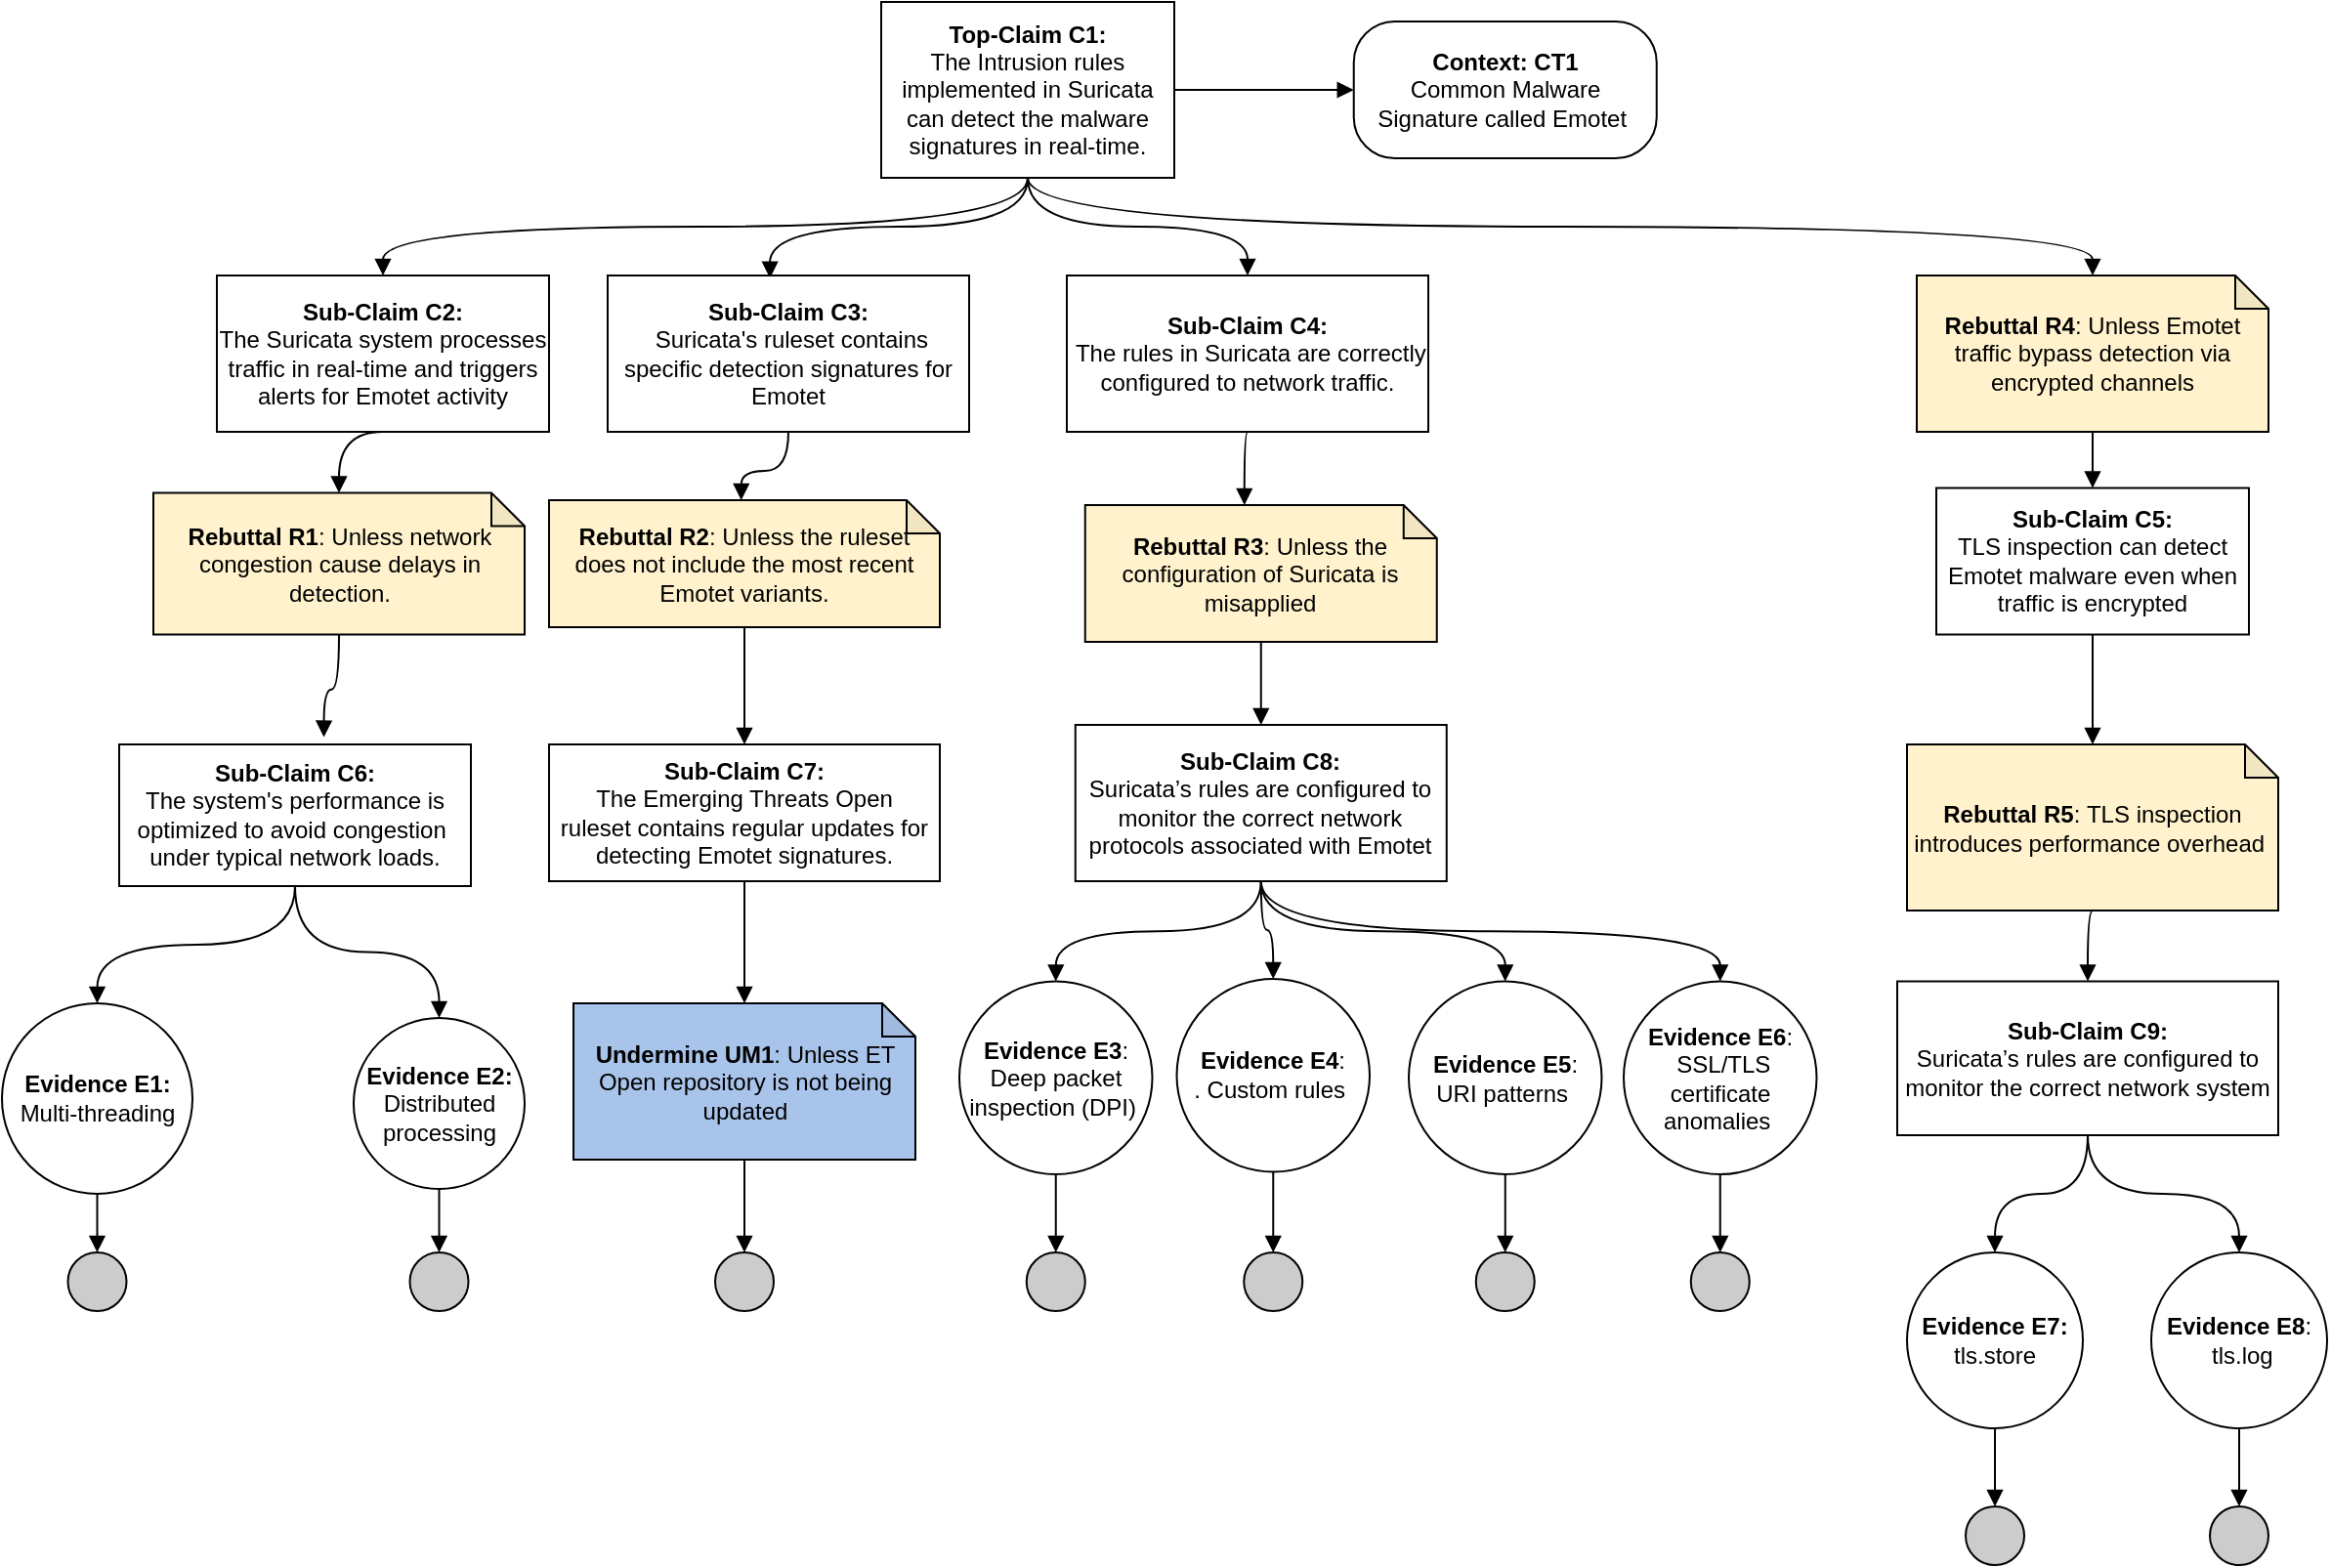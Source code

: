 <mxfile version="24.7.17">
  <diagram id="2RAkf9iS2bYrb-5zrusB" name="Page-1">
    <mxGraphModel dx="3099" dy="1811" grid="1" gridSize="10" guides="1" tooltips="1" connect="1" arrows="1" fold="1" page="1" pageScale="1" pageWidth="850" pageHeight="1100" math="0" shadow="0">
      <root>
        <mxCell id="0" />
        <mxCell id="1" parent="0" />
        <mxCell id="EpLoNu7SxfJ4iQwhgqlz-4" style="edgeStyle=orthogonalEdgeStyle;rounded=0;orthogonalLoop=1;jettySize=auto;html=1;exitX=1;exitY=0.5;exitDx=0;exitDy=0;entryX=0;entryY=0.5;entryDx=0;entryDy=0;endArrow=block;endFill=1;" parent="1" source="EpLoNu7SxfJ4iQwhgqlz-2" target="EpLoNu7SxfJ4iQwhgqlz-3" edge="1">
          <mxGeometry relative="1" as="geometry" />
        </mxCell>
        <mxCell id="EpLoNu7SxfJ4iQwhgqlz-6" value="" style="edgeStyle=orthogonalEdgeStyle;rounded=0;orthogonalLoop=1;jettySize=auto;html=1;endArrow=block;endFill=1;curved=1;entryX=0.449;entryY=0.017;entryDx=0;entryDy=0;entryPerimeter=0;" parent="1" source="EpLoNu7SxfJ4iQwhgqlz-2" target="zcjgjJbBtfx0ok88irLS-6" edge="1">
          <mxGeometry relative="1" as="geometry">
            <mxPoint x="-388.111" y="-700" as="targetPoint" />
          </mxGeometry>
        </mxCell>
        <mxCell id="EpLoNu7SxfJ4iQwhgqlz-37" style="edgeStyle=orthogonalEdgeStyle;curved=1;rounded=0;orthogonalLoop=1;jettySize=auto;html=1;exitX=0.5;exitY=1;exitDx=0;exitDy=0;endArrow=block;endFill=1;entryX=0.5;entryY=0;entryDx=0;entryDy=0;" parent="1" source="EpLoNu7SxfJ4iQwhgqlz-2" target="zcjgjJbBtfx0ok88irLS-8" edge="1">
          <mxGeometry relative="1" as="geometry">
            <mxPoint x="-160" y="-720" as="targetPoint" />
          </mxGeometry>
        </mxCell>
        <mxCell id="EpLoNu7SxfJ4iQwhgqlz-2" value="&lt;b&gt;Top-Claim C1:&lt;br&gt;&lt;/b&gt;The Intrusion rules implemented in Suricata can detect the malware signatures in real-time." style="rounded=0;whiteSpace=wrap;html=1;" parent="1" vertex="1">
          <mxGeometry x="-410" y="-830" width="150" height="90" as="geometry" />
        </mxCell>
        <mxCell id="EpLoNu7SxfJ4iQwhgqlz-3" value="&lt;b&gt;Context: CT1&lt;/b&gt;&lt;br&gt;Common Malware Signature&amp;nbsp;called Emotet&amp;nbsp;" style="rounded=1;whiteSpace=wrap;html=1;arcSize=30;" parent="1" vertex="1">
          <mxGeometry x="-168.13" y="-820" width="155" height="70" as="geometry" />
        </mxCell>
        <mxCell id="EpLoNu7SxfJ4iQwhgqlz-9" style="edgeStyle=orthogonalEdgeStyle;curved=1;rounded=0;orthogonalLoop=1;jettySize=auto;html=1;endArrow=block;endFill=1;exitX=0.5;exitY=1;exitDx=0;exitDy=0;entryX=0;entryY=0;entryDx=98.375;entryDy=0;entryPerimeter=0;" parent="1" source="zcjgjJbBtfx0ok88irLS-6" target="zcjgjJbBtfx0ok88irLS-7" edge="1">
          <mxGeometry relative="1" as="geometry">
            <mxPoint x="-380" y="-610" as="sourcePoint" />
            <mxPoint x="-331.153" y="-590" as="targetPoint" />
          </mxGeometry>
        </mxCell>
        <mxCell id="EpLoNu7SxfJ4iQwhgqlz-12" style="edgeStyle=orthogonalEdgeStyle;curved=1;rounded=0;orthogonalLoop=1;jettySize=auto;html=1;exitX=0.5;exitY=1;exitDx=0;exitDy=0;endArrow=block;endFill=1;exitPerimeter=0;entryX=0.5;entryY=0;entryDx=0;entryDy=0;" parent="1" source="zcjgjJbBtfx0ok88irLS-7" target="NRTWiq4-zaDcEtuE9q8b-6" edge="1">
          <mxGeometry relative="1" as="geometry">
            <mxPoint x="-330" y="-510" as="sourcePoint" />
            <mxPoint x="-460" y="-460" as="targetPoint" />
          </mxGeometry>
        </mxCell>
        <mxCell id="EpLoNu7SxfJ4iQwhgqlz-13" style="edgeStyle=orthogonalEdgeStyle;curved=1;rounded=0;orthogonalLoop=1;jettySize=auto;html=1;endArrow=block;endFill=1;exitX=0.5;exitY=1;exitDx=0;exitDy=0;entryX=0;entryY=0;entryDx=81.5;entryDy=0;entryPerimeter=0;" parent="1" source="zcjgjJbBtfx0ok88irLS-8" target="EpLoNu7SxfJ4iQwhgqlz-11" edge="1">
          <mxGeometry relative="1" as="geometry">
            <mxPoint x="-340.04" y="-520" as="sourcePoint" />
            <mxPoint x="-260" y="-560" as="targetPoint" />
          </mxGeometry>
        </mxCell>
        <mxCell id="EpLoNu7SxfJ4iQwhgqlz-10" value="&lt;b&gt;Rebuttal R1&lt;/b&gt;: Unless network congestion cause delays in detection." style="shape=note;whiteSpace=wrap;html=1;backgroundOutline=1;darkOpacity=0.05;size=17;fillColor=#FFF2CC;" parent="1" vertex="1">
          <mxGeometry x="-782.5" y="-578.75" width="190" height="72.5" as="geometry" />
        </mxCell>
        <mxCell id="EpLoNu7SxfJ4iQwhgqlz-17" style="edgeStyle=orthogonalEdgeStyle;curved=1;rounded=0;orthogonalLoop=1;jettySize=auto;html=1;endArrow=block;endFill=1;exitX=0.5;exitY=1;exitDx=0;exitDy=0;exitPerimeter=0;entryX=0.5;entryY=0;entryDx=0;entryDy=0;" parent="1" source="EpLoNu7SxfJ4iQwhgqlz-11" target="NRTWiq4-zaDcEtuE9q8b-8" edge="1">
          <mxGeometry relative="1" as="geometry">
            <mxPoint x="-260.003" y="-490" as="sourcePoint" />
            <mxPoint x="-220" y="-460" as="targetPoint" />
          </mxGeometry>
        </mxCell>
        <mxCell id="EpLoNu7SxfJ4iQwhgqlz-11" value="&lt;b&gt;Rebuttal R3&lt;/b&gt;: Unless the configuration of Suricata is misapplied" style="shape=note;whiteSpace=wrap;html=1;backgroundOutline=1;darkOpacity=0.05;size=17;fillColor=#FFF2CC;" parent="1" vertex="1">
          <mxGeometry x="-305.62" y="-572.5" width="180" height="70" as="geometry" />
        </mxCell>
        <mxCell id="EpLoNu7SxfJ4iQwhgqlz-21" style="edgeStyle=orthogonalEdgeStyle;curved=1;rounded=0;orthogonalLoop=1;jettySize=auto;html=1;endArrow=block;endFill=1;exitX=0.5;exitY=1;exitDx=0;exitDy=0;entryX=0.5;entryY=0;entryDx=0;entryDy=0;" parent="1" source="EpLoNu7SxfJ4iQwhgqlz-2" target="EpLoNu7SxfJ4iQwhgqlz-14" edge="1">
          <mxGeometry relative="1" as="geometry">
            <mxPoint x="-650" y="-420" as="targetPoint" />
          </mxGeometry>
        </mxCell>
        <mxCell id="EpLoNu7SxfJ4iQwhgqlz-14" value="&lt;b&gt;Sub-Claim C2:&lt;br&gt;&lt;/b&gt;The Suricata system processes traffic in real-time and triggers alerts for Emotet activity" style="rounded=0;whiteSpace=wrap;html=1;" parent="1" vertex="1">
          <mxGeometry x="-750" y="-690" width="170" height="80" as="geometry" />
        </mxCell>
        <mxCell id="EpLoNu7SxfJ4iQwhgqlz-27" style="edgeStyle=orthogonalEdgeStyle;curved=1;rounded=0;orthogonalLoop=1;jettySize=auto;html=1;endArrow=block;endFill=1;exitX=0.5;exitY=1;exitDx=0;exitDy=0;exitPerimeter=0;entryX=0.5;entryY=0;entryDx=0;entryDy=0;" parent="1" source="zcjgjJbBtfx0ok88irLS-17" edge="1" target="NRTWiq4-zaDcEtuE9q8b-10">
          <mxGeometry relative="1" as="geometry">
            <mxPoint x="-220" y="160" as="sourcePoint" />
            <mxPoint x="240" y="-310" as="targetPoint" />
          </mxGeometry>
        </mxCell>
        <mxCell id="EpLoNu7SxfJ4iQwhgqlz-23" style="edgeStyle=orthogonalEdgeStyle;curved=1;rounded=0;orthogonalLoop=1;jettySize=auto;html=1;entryX=0.5;entryY=0;entryDx=0;entryDy=0;endArrow=block;endFill=1;exitX=0.5;exitY=1;exitDx=0;exitDy=0;exitPerimeter=0;" parent="1" target="EpLoNu7SxfJ4iQwhgqlz-22" edge="1" source="6qWn8Aii0yTjPBrUQgwf-1">
          <mxGeometry relative="1" as="geometry">
            <mxPoint x="-480" y="-205" as="sourcePoint" />
          </mxGeometry>
        </mxCell>
        <mxCell id="EpLoNu7SxfJ4iQwhgqlz-25" style="edgeStyle=orthogonalEdgeStyle;curved=1;rounded=0;orthogonalLoop=1;jettySize=auto;html=1;entryX=0.5;entryY=0;entryDx=0;entryDy=0;endArrow=block;endFill=1;" parent="1" source="EpLoNu7SxfJ4iQwhgqlz-19" target="EpLoNu7SxfJ4iQwhgqlz-24" edge="1">
          <mxGeometry relative="1" as="geometry" />
        </mxCell>
        <mxCell id="EpLoNu7SxfJ4iQwhgqlz-19" value="&lt;b&gt;Evidence E1:&lt;/b&gt;&lt;div&gt;Multi-threading&lt;/div&gt;" style="ellipse;whiteSpace=wrap;html=1;aspect=fixed;fillColor=#ffffff;rounded=0;" parent="1" vertex="1">
          <mxGeometry x="-860" y="-317.5" width="97.5" height="97.5" as="geometry" />
        </mxCell>
        <mxCell id="EpLoNu7SxfJ4iQwhgqlz-22" value="" style="ellipse;whiteSpace=wrap;html=1;aspect=fixed;fillColor=#CCCCCC;" parent="1" vertex="1">
          <mxGeometry x="-495" y="-190.01" width="30" height="30" as="geometry" />
        </mxCell>
        <mxCell id="EpLoNu7SxfJ4iQwhgqlz-24" value="" style="ellipse;whiteSpace=wrap;html=1;aspect=fixed;fillColor=#CCCCCC;" parent="1" vertex="1">
          <mxGeometry x="-826.25" y="-190" width="30" height="30" as="geometry" />
        </mxCell>
        <mxCell id="EpLoNu7SxfJ4iQwhgqlz-26" value="&lt;b&gt;Evidence E7:&lt;/b&gt;&lt;br&gt;&amp;nbsp;&lt;span style=&quot;background-color: initial;&quot;&gt;tls.store&amp;nbsp;&lt;/span&gt;" style="ellipse;whiteSpace=wrap;html=1;aspect=fixed;fillColor=#ffffff;rounded=0;" parent="1" vertex="1">
          <mxGeometry x="115" y="-190.01" width="90.01" height="90.01" as="geometry" />
        </mxCell>
        <mxCell id="EpLoNu7SxfJ4iQwhgqlz-39" style="edgeStyle=orthogonalEdgeStyle;curved=1;rounded=0;orthogonalLoop=1;jettySize=auto;html=1;endArrow=block;endFill=1;exitX=0.5;exitY=1;exitDx=0;exitDy=0;entryX=0.5;entryY=0;entryDx=0;entryDy=0;entryPerimeter=0;" parent="1" source="EpLoNu7SxfJ4iQwhgqlz-2" target="zcjgjJbBtfx0ok88irLS-14" edge="1">
          <mxGeometry relative="1" as="geometry">
            <mxPoint x="-20" y="-360" as="targetPoint" />
          </mxGeometry>
        </mxCell>
        <mxCell id="EpLoNu7SxfJ4iQwhgqlz-41" style="edgeStyle=orthogonalEdgeStyle;curved=1;rounded=0;orthogonalLoop=1;jettySize=auto;html=1;endArrow=block;endFill=1;exitX=0.5;exitY=1;exitDx=0;exitDy=0;exitPerimeter=0;entryX=0.5;entryY=0;entryDx=0;entryDy=0;" parent="1" source="zcjgjJbBtfx0ok88irLS-14" edge="1" target="zcjgjJbBtfx0ok88irLS-16">
          <mxGeometry relative="1" as="geometry">
            <mxPoint x="202.22" y="-610" as="sourcePoint" />
            <mxPoint x="210" y="-570" as="targetPoint" />
          </mxGeometry>
        </mxCell>
        <mxCell id="zcjgjJbBtfx0ok88irLS-6" value="&lt;b&gt;Sub-Claim C3:&lt;br&gt;&lt;/b&gt;&amp;nbsp;Suricata&#39;s ruleset contains specific detection signatures for Emotet" style="rounded=0;whiteSpace=wrap;html=1;" parent="1" vertex="1">
          <mxGeometry x="-550" y="-690" width="185" height="80" as="geometry" />
        </mxCell>
        <mxCell id="zcjgjJbBtfx0ok88irLS-7" value="&lt;b&gt;Rebuttal R2&lt;/b&gt;: Unless the ruleset does not include the most recent Emotet variants." style="shape=note;whiteSpace=wrap;html=1;backgroundOutline=1;darkOpacity=0.05;size=17;fillColor=#FFF2CC;" parent="1" vertex="1">
          <mxGeometry x="-580" y="-575" width="200" height="65" as="geometry" />
        </mxCell>
        <mxCell id="zcjgjJbBtfx0ok88irLS-8" value="&lt;b&gt;Sub-Claim C4:&lt;br&gt;&lt;/b&gt;&amp;nbsp;The rules in Suricata are correctly configured to network traffic." style="rounded=0;whiteSpace=wrap;html=1;" parent="1" vertex="1">
          <mxGeometry x="-315" y="-690" width="185" height="80" as="geometry" />
        </mxCell>
        <mxCell id="zcjgjJbBtfx0ok88irLS-9" value="&lt;b&gt;Evidence E3&lt;/b&gt;:&lt;br&gt;Deep packet inspection (DPI)&amp;nbsp;" style="ellipse;whiteSpace=wrap;html=1;aspect=fixed;fillColor=#ffffff;rounded=0;" parent="1" vertex="1">
          <mxGeometry x="-370" y="-328.75" width="98.75" height="98.75" as="geometry" />
        </mxCell>
        <mxCell id="zcjgjJbBtfx0ok88irLS-10" style="edgeStyle=orthogonalEdgeStyle;curved=1;rounded=0;orthogonalLoop=1;jettySize=auto;html=1;endArrow=block;endFill=1;exitX=0.5;exitY=1;exitDx=0;exitDy=0;entryX=0.5;entryY=0;entryDx=0;entryDy=0;entryPerimeter=0;" parent="1" source="zcjgjJbBtfx0ok88irLS-16" target="zcjgjJbBtfx0ok88irLS-17" edge="1">
          <mxGeometry relative="1" as="geometry">
            <mxPoint x="210" y="-490" as="sourcePoint" />
            <mxPoint x="270" y="-460" as="targetPoint" />
          </mxGeometry>
        </mxCell>
        <mxCell id="zcjgjJbBtfx0ok88irLS-18" value="Text" style="edgeLabel;html=1;align=center;verticalAlign=middle;resizable=0;points=[];" parent="zcjgjJbBtfx0ok88irLS-10" vertex="1" connectable="0">
          <mxGeometry x="-1" y="8" relative="1" as="geometry">
            <mxPoint x="-3" y="-7" as="offset" />
          </mxGeometry>
        </mxCell>
        <mxCell id="zcjgjJbBtfx0ok88irLS-11" style="edgeStyle=orthogonalEdgeStyle;curved=1;rounded=0;orthogonalLoop=1;jettySize=auto;html=1;entryX=0.5;entryY=0;entryDx=0;entryDy=0;endArrow=block;endFill=1;exitX=0.5;exitY=1;exitDx=0;exitDy=0;" parent="1" source="zcjgjJbBtfx0ok88irLS-9" target="zcjgjJbBtfx0ok88irLS-12" edge="1">
          <mxGeometry relative="1" as="geometry">
            <mxPoint x="-485" y="525" as="sourcePoint" />
          </mxGeometry>
        </mxCell>
        <mxCell id="zcjgjJbBtfx0ok88irLS-12" value="" style="ellipse;whiteSpace=wrap;html=1;aspect=fixed;fillColor=#CCCCCC;" parent="1" vertex="1">
          <mxGeometry x="-335.62" y="-190" width="30" height="30" as="geometry" />
        </mxCell>
        <mxCell id="zcjgjJbBtfx0ok88irLS-14" value="&lt;b&gt;Rebuttal R4&lt;/b&gt;: Unless Emotet traffic bypass detection via encrypted channels" style="shape=note;whiteSpace=wrap;html=1;backgroundOutline=1;darkOpacity=0.05;size=17;fillColor=#FFF2CC;" parent="1" vertex="1">
          <mxGeometry x="120" y="-690" width="180" height="80" as="geometry" />
        </mxCell>
        <mxCell id="zcjgjJbBtfx0ok88irLS-16" value="&lt;b&gt;Sub-Claim C5:&lt;br&gt;&lt;/b&gt;TLS inspection&amp;nbsp;can detect Emotet malware even when traffic is encrypted " style="rounded=0;whiteSpace=wrap;html=1;" parent="1" vertex="1">
          <mxGeometry x="130" y="-581.25" width="160" height="75" as="geometry" />
        </mxCell>
        <mxCell id="zcjgjJbBtfx0ok88irLS-17" value="&lt;b&gt;Rebuttal R5&lt;/b&gt;:&amp;nbsp;TLS inspection introduces performance overhead&amp;nbsp;&lt;span style=&quot;color: rgba(0, 0, 0, 0); font-family: monospace; font-size: 0px; text-align: start; text-wrap: nowrap;&quot;&gt;%3CmxGraphModel%3E%3Croot%3E%3CmxCell%20id%3D%220%22%2F%3E%3CmxCell%20id%3D%221%22%20parent%3D%220%22%2F%3E%3CmxCell%20id%3D%222%22%20style%3D%22edgeStyle%3DorthogonalEdgeStyle%3Bcurved%3D1%3Brounded%3D0%3BorthogonalLoop%3D1%3BjettySize%3Dauto%3Bhtml%3D1%3BentryX%3D0.5%3BentryY%3D0%3BentryDx%3D0%3BentryDy%3D0%3BendArrow%3Dblock%3BendFill%3D1%3BexitX%3D0.5%3BexitY%3D1%3BexitDx%3D0%3BexitDy%3D0%3B%22%20edge%3D%221%22%20target%3D%223%22%20parent%3D%221%22%3E%3CmxGeometry%20relative%3D%221%22%20as%3D%22geometry%22%3E%3CmxPoint%20x%3D%22-321%22%20y%3D%22-230%22%20as%3D%22sourcePoint%22%2F%3E%3C%2FmxGeometry%3E%3C%2FmxCell%3E%3CmxCell%20id%3D%223%22%20value%3D%22%22%20style%3D%22ellipse%3BwhiteSpace%3Dwrap%3Bhtml%3D1%3Baspect%3Dfixed%3BfillColor%3D%23CCCCCC%3B%22%20vertex%3D%221%22%20parent%3D%221%22%3E%3CmxGeometry%20x%3D%22-335.62%22%20y%3D%22-190%22%20width%3D%2230%22%20height%3D%2230%22%20as%3D%22geometry%22%2F%3E%3C%2FmxCell%3E%3C%2Froot%3E%3C%2FmxGraphModel%3E&lt;/span&gt;&lt;span style=&quot;color: rgba(0, 0, 0, 0); font-family: monospace; font-size: 0px; text-align: start; text-wrap: nowrap;&quot;&gt;%3CmxGraphModel%3E%3Croot%3E%3CmxCell%20id%3D%220%22%2F%3E%3CmxCell%20id%3D%221%22%20parent%3D%220%22%2F%3E%3CmxCell%20id%3D%222%22%20value%3D%22Rebuttal%20R2%3A%20Unless%20Tweety%20is%20handicapped%22%20style%3D%22shape%3Dnote%3BwhiteSpace%3Dwrap%3Bhtml%3D1%3BbackgroundOutline%3D1%3BdarkOpacity%3D0.05%3Bsize%3D17%3BfillColor%3D%23FFF2CC%3B%22%20vertex%3D%221%22%20parent%3D%221%22%3E%3CmxGeometry%20y%3D%22740%22%20width%3D%22140%22%20height%3D%2260%22%20as%3D%22geometry%22%2F%3E%3C%2FmxCell%3E%3C%2Froot%3E%3C%2FmxGraphModel%3E&lt;/span&gt;" style="shape=note;whiteSpace=wrap;html=1;backgroundOutline=1;darkOpacity=0.05;size=17;fillColor=#FFF2CC;" parent="1" vertex="1">
          <mxGeometry x="115" y="-450" width="190" height="85" as="geometry" />
        </mxCell>
        <mxCell id="NRTWiq4-zaDcEtuE9q8b-1" style="edgeStyle=orthogonalEdgeStyle;curved=1;rounded=0;orthogonalLoop=1;jettySize=auto;html=1;endArrow=block;endFill=1;entryX=0.5;entryY=0;entryDx=0;entryDy=0;entryPerimeter=0;exitX=0.5;exitY=1;exitDx=0;exitDy=0;" parent="1" source="EpLoNu7SxfJ4iQwhgqlz-14" target="EpLoNu7SxfJ4iQwhgqlz-10" edge="1">
          <mxGeometry relative="1" as="geometry">
            <mxPoint x="-670" y="-600" as="sourcePoint" />
            <mxPoint x="-703" y="-575" as="targetPoint" />
          </mxGeometry>
        </mxCell>
        <mxCell id="NRTWiq4-zaDcEtuE9q8b-2" style="edgeStyle=orthogonalEdgeStyle;curved=1;rounded=0;orthogonalLoop=1;jettySize=auto;html=1;endArrow=block;endFill=1;exitX=0.5;exitY=1;exitDx=0;exitDy=0;exitPerimeter=0;entryX=0.582;entryY=-0.051;entryDx=0;entryDy=0;entryPerimeter=0;" parent="1" source="EpLoNu7SxfJ4iQwhgqlz-10" target="NRTWiq4-zaDcEtuE9q8b-3" edge="1">
          <mxGeometry relative="1" as="geometry">
            <mxPoint x="-437" y="-590" as="sourcePoint" />
            <mxPoint x="-670" y="-460" as="targetPoint" />
          </mxGeometry>
        </mxCell>
        <mxCell id="NRTWiq4-zaDcEtuE9q8b-3" value="&lt;b&gt;Sub-Claim C6:&lt;br&gt;&lt;/b&gt;The system&#39;s performance is optimized to avoid congestion&amp;nbsp; under typical network loads." style="rounded=0;whiteSpace=wrap;html=1;" parent="1" vertex="1">
          <mxGeometry x="-800" y="-450" width="180" height="72.5" as="geometry" />
        </mxCell>
        <mxCell id="NRTWiq4-zaDcEtuE9q8b-5" style="edgeStyle=orthogonalEdgeStyle;curved=1;rounded=0;orthogonalLoop=1;jettySize=auto;html=1;endArrow=block;endFill=1;exitX=0.5;exitY=1;exitDx=0;exitDy=0;entryX=0.5;entryY=0;entryDx=0;entryDy=0;" parent="1" source="NRTWiq4-zaDcEtuE9q8b-3" target="EpLoNu7SxfJ4iQwhgqlz-19" edge="1">
          <mxGeometry relative="1" as="geometry">
            <mxPoint x="-705" y="-477" as="sourcePoint" />
            <mxPoint x="-691" y="-434" as="targetPoint" />
          </mxGeometry>
        </mxCell>
        <mxCell id="NRTWiq4-zaDcEtuE9q8b-6" value="&lt;b&gt;Sub-Claim C7:&lt;br&gt;&lt;/b&gt;The&amp;nbsp;Emerging Threats Open ruleset&lt;b&gt;&amp;nbsp;&lt;/b&gt;contains regular updates for detecting Emotet signatures." style="rounded=0;whiteSpace=wrap;html=1;" parent="1" vertex="1">
          <mxGeometry x="-580" y="-450" width="200" height="70" as="geometry" />
        </mxCell>
        <mxCell id="NRTWiq4-zaDcEtuE9q8b-8" value="&lt;b&gt;Sub-Claim C8:&lt;br&gt;&lt;/b&gt;Suricata’s rules are configured to monitor the correct network protocols associated with Emotet" style="rounded=0;whiteSpace=wrap;html=1;" parent="1" vertex="1">
          <mxGeometry x="-310.62" y="-460" width="190" height="80" as="geometry" />
        </mxCell>
        <mxCell id="NRTWiq4-zaDcEtuE9q8b-10" value="&lt;b&gt;Sub-Claim C9:&lt;br&gt;&lt;/b&gt;Suricata’s rules are configured to monitor the correct network system" style="rounded=0;whiteSpace=wrap;html=1;" parent="1" vertex="1">
          <mxGeometry x="110" y="-328.75" width="195" height="78.75" as="geometry" />
        </mxCell>
        <mxCell id="NRTWiq4-zaDcEtuE9q8b-12" style="edgeStyle=orthogonalEdgeStyle;curved=1;rounded=0;orthogonalLoop=1;jettySize=auto;html=1;endArrow=block;endFill=1;entryX=0.5;entryY=0;entryDx=0;entryDy=0;exitX=0.5;exitY=1;exitDx=0;exitDy=0;" parent="1" source="NRTWiq4-zaDcEtuE9q8b-8" target="zcjgjJbBtfx0ok88irLS-9" edge="1">
          <mxGeometry relative="1" as="geometry">
            <mxPoint x="-239" y="-370" as="sourcePoint" />
            <mxPoint x="-210" y="-325" as="targetPoint" />
          </mxGeometry>
        </mxCell>
        <mxCell id="NRTWiq4-zaDcEtuE9q8b-15" value="" style="edgeStyle=orthogonalEdgeStyle;curved=1;rounded=0;orthogonalLoop=1;jettySize=auto;html=1;endArrow=block;endFill=1;exitX=0.5;exitY=1;exitDx=0;exitDy=0;" parent="1" source="EpLoNu7SxfJ4iQwhgqlz-26" target="NRTWiq4-zaDcEtuE9q8b-13" edge="1">
          <mxGeometry relative="1" as="geometry">
            <mxPoint x="230" y="-30" as="sourcePoint" />
            <mxPoint x="226" y="40" as="targetPoint" />
          </mxGeometry>
        </mxCell>
        <mxCell id="NRTWiq4-zaDcEtuE9q8b-13" value="" style="ellipse;whiteSpace=wrap;html=1;aspect=fixed;fillColor=#CCCCCC;" parent="1" vertex="1">
          <mxGeometry x="145.01" y="-60" width="30" height="30" as="geometry" />
        </mxCell>
        <mxCell id="NRTWiq4-zaDcEtuE9q8b-16" style="edgeStyle=orthogonalEdgeStyle;curved=1;rounded=0;orthogonalLoop=1;jettySize=auto;html=1;endArrow=block;endFill=1;exitX=0.5;exitY=1;exitDx=0;exitDy=0;entryX=0.5;entryY=0;entryDx=0;entryDy=0;entryPerimeter=0;" parent="1" source="NRTWiq4-zaDcEtuE9q8b-6" edge="1" target="6qWn8Aii0yTjPBrUQgwf-1">
          <mxGeometry relative="1" as="geometry">
            <mxPoint x="-475.5" y="-370" as="sourcePoint" />
            <mxPoint x="-475" y="-317.5" as="targetPoint" />
          </mxGeometry>
        </mxCell>
        <mxCell id="xvuPovxIob5O6VF2cOsR-1" value="&lt;b&gt;Evidence E2:&lt;/b&gt;&lt;div&gt;Distributed processing&lt;br&gt;&lt;/div&gt;" style="ellipse;whiteSpace=wrap;html=1;aspect=fixed;fillColor=#ffffff;rounded=0;" parent="1" vertex="1">
          <mxGeometry x="-680" y="-310" width="87.5" height="87.5" as="geometry" />
        </mxCell>
        <mxCell id="xvuPovxIob5O6VF2cOsR-2" style="edgeStyle=orthogonalEdgeStyle;curved=1;rounded=0;orthogonalLoop=1;jettySize=auto;html=1;endArrow=block;endFill=1;exitX=0.5;exitY=1;exitDx=0;exitDy=0;entryX=0.5;entryY=0;entryDx=0;entryDy=0;" parent="1" source="NRTWiq4-zaDcEtuE9q8b-3" target="xvuPovxIob5O6VF2cOsR-1" edge="1">
          <mxGeometry relative="1" as="geometry">
            <mxPoint x="-755" y="-370" as="sourcePoint" />
            <mxPoint x="-851" y="-307" as="targetPoint" />
          </mxGeometry>
        </mxCell>
        <mxCell id="xvuPovxIob5O6VF2cOsR-3" style="edgeStyle=orthogonalEdgeStyle;curved=1;rounded=0;orthogonalLoop=1;jettySize=auto;html=1;entryX=0.5;entryY=0;entryDx=0;entryDy=0;endArrow=block;endFill=1;exitX=0.5;exitY=1;exitDx=0;exitDy=0;" parent="1" source="xvuPovxIob5O6VF2cOsR-1" target="xvuPovxIob5O6VF2cOsR-4" edge="1">
          <mxGeometry relative="1" as="geometry">
            <mxPoint x="-636" y="-220" as="sourcePoint" />
          </mxGeometry>
        </mxCell>
        <mxCell id="xvuPovxIob5O6VF2cOsR-4" value="" style="ellipse;whiteSpace=wrap;html=1;aspect=fixed;fillColor=#CCCCCC;" parent="1" vertex="1">
          <mxGeometry x="-651.25" y="-190" width="30" height="30" as="geometry" />
        </mxCell>
        <mxCell id="6qWn8Aii0yTjPBrUQgwf-1" value="&lt;b&gt;Undermine UM1&lt;/b&gt;: Unless ET Open repository is not being updated" style="shape=note;whiteSpace=wrap;html=1;backgroundOutline=1;darkOpacity=0.05;size=17;fillColor=#A9C4EB;" vertex="1" parent="1">
          <mxGeometry x="-567.5" y="-317.5" width="175" height="80" as="geometry" />
        </mxCell>
        <mxCell id="6qWn8Aii0yTjPBrUQgwf-2" value="&lt;b&gt;Evidence E4&lt;/b&gt;:&lt;br&gt;. Custom rules&amp;nbsp;" style="ellipse;whiteSpace=wrap;html=1;aspect=fixed;fillColor=#ffffff;rounded=0;" vertex="1" parent="1">
          <mxGeometry x="-258.75" y="-330" width="98.75" height="98.75" as="geometry" />
        </mxCell>
        <mxCell id="6qWn8Aii0yTjPBrUQgwf-3" style="edgeStyle=orthogonalEdgeStyle;curved=1;rounded=0;orthogonalLoop=1;jettySize=auto;html=1;endArrow=block;endFill=1;entryX=0.5;entryY=0;entryDx=0;entryDy=0;exitX=0.5;exitY=1;exitDx=0;exitDy=0;" edge="1" parent="1" source="NRTWiq4-zaDcEtuE9q8b-8" target="6qWn8Aii0yTjPBrUQgwf-2">
          <mxGeometry relative="1" as="geometry">
            <mxPoint x="-94" y="-330" as="sourcePoint" />
            <mxPoint x="-180" y="-289" as="targetPoint" />
          </mxGeometry>
        </mxCell>
        <mxCell id="6qWn8Aii0yTjPBrUQgwf-4" style="edgeStyle=orthogonalEdgeStyle;curved=1;rounded=0;orthogonalLoop=1;jettySize=auto;html=1;endArrow=block;endFill=1;exitX=0.5;exitY=1;exitDx=0;exitDy=0;entryX=0.5;entryY=0;entryDx=0;entryDy=0;" edge="1" parent="1" source="NRTWiq4-zaDcEtuE9q8b-8" target="6qWn8Aii0yTjPBrUQgwf-5">
          <mxGeometry relative="1" as="geometry">
            <mxPoint x="-230" y="-360" as="sourcePoint" />
            <mxPoint x="-60" y="-320" as="targetPoint" />
          </mxGeometry>
        </mxCell>
        <mxCell id="6qWn8Aii0yTjPBrUQgwf-5" value="&lt;b&gt;Evidence E5&lt;/b&gt;:&lt;br&gt;URI patterns&amp;nbsp;" style="ellipse;whiteSpace=wrap;html=1;aspect=fixed;fillColor=#ffffff;rounded=0;" vertex="1" parent="1">
          <mxGeometry x="-140" y="-328.75" width="98.75" height="98.75" as="geometry" />
        </mxCell>
        <mxCell id="6qWn8Aii0yTjPBrUQgwf-6" value="&lt;b&gt;Evidence E6&lt;/b&gt;:&lt;br&gt;&amp;nbsp;SSL/TLS certificate anomalies&amp;nbsp;" style="ellipse;whiteSpace=wrap;html=1;aspect=fixed;fillColor=#ffffff;rounded=0;" vertex="1" parent="1">
          <mxGeometry x="-30" y="-328.75" width="98.75" height="98.75" as="geometry" />
        </mxCell>
        <mxCell id="6qWn8Aii0yTjPBrUQgwf-7" style="edgeStyle=orthogonalEdgeStyle;curved=1;rounded=0;orthogonalLoop=1;jettySize=auto;html=1;endArrow=block;endFill=1;exitX=0.5;exitY=1;exitDx=0;exitDy=0;entryX=0.5;entryY=0;entryDx=0;entryDy=0;" edge="1" parent="1" source="NRTWiq4-zaDcEtuE9q8b-8" target="6qWn8Aii0yTjPBrUQgwf-6">
          <mxGeometry relative="1" as="geometry">
            <mxPoint x="-130" y="-371" as="sourcePoint" />
            <mxPoint x="14" y="-330" as="targetPoint" />
          </mxGeometry>
        </mxCell>
        <mxCell id="6qWn8Aii0yTjPBrUQgwf-8" style="edgeStyle=orthogonalEdgeStyle;curved=1;rounded=0;orthogonalLoop=1;jettySize=auto;html=1;entryX=0.5;entryY=0;entryDx=0;entryDy=0;endArrow=block;endFill=1;exitX=0.5;exitY=1;exitDx=0;exitDy=0;" edge="1" parent="1" target="6qWn8Aii0yTjPBrUQgwf-9" source="6qWn8Aii0yTjPBrUQgwf-2">
          <mxGeometry relative="1" as="geometry">
            <mxPoint x="-311" y="-220" as="sourcePoint" />
          </mxGeometry>
        </mxCell>
        <mxCell id="6qWn8Aii0yTjPBrUQgwf-9" value="" style="ellipse;whiteSpace=wrap;html=1;aspect=fixed;fillColor=#CCCCCC;" vertex="1" parent="1">
          <mxGeometry x="-224.37" y="-190" width="30" height="30" as="geometry" />
        </mxCell>
        <mxCell id="6qWn8Aii0yTjPBrUQgwf-11" style="edgeStyle=orthogonalEdgeStyle;curved=1;rounded=0;orthogonalLoop=1;jettySize=auto;html=1;entryX=0.5;entryY=0;entryDx=0;entryDy=0;endArrow=block;endFill=1;exitX=0.5;exitY=1;exitDx=0;exitDy=0;" edge="1" parent="1" target="6qWn8Aii0yTjPBrUQgwf-12" source="6qWn8Aii0yTjPBrUQgwf-5">
          <mxGeometry relative="1" as="geometry">
            <mxPoint x="-85.38" y="-220" as="sourcePoint" />
          </mxGeometry>
        </mxCell>
        <mxCell id="6qWn8Aii0yTjPBrUQgwf-12" value="" style="ellipse;whiteSpace=wrap;html=1;aspect=fixed;fillColor=#CCCCCC;" vertex="1" parent="1">
          <mxGeometry x="-105.63" y="-190" width="30" height="30" as="geometry" />
        </mxCell>
        <mxCell id="6qWn8Aii0yTjPBrUQgwf-14" style="edgeStyle=orthogonalEdgeStyle;curved=1;rounded=0;orthogonalLoop=1;jettySize=auto;html=1;entryX=0.5;entryY=0;entryDx=0;entryDy=0;endArrow=block;endFill=1;exitX=0.5;exitY=1;exitDx=0;exitDy=0;" edge="1" parent="1" target="6qWn8Aii0yTjPBrUQgwf-15" source="6qWn8Aii0yTjPBrUQgwf-6">
          <mxGeometry relative="1" as="geometry">
            <mxPoint x="24.62" y="-220" as="sourcePoint" />
          </mxGeometry>
        </mxCell>
        <mxCell id="6qWn8Aii0yTjPBrUQgwf-15" value="" style="ellipse;whiteSpace=wrap;html=1;aspect=fixed;fillColor=#CCCCCC;" vertex="1" parent="1">
          <mxGeometry x="4.38" y="-190" width="30" height="30" as="geometry" />
        </mxCell>
        <mxCell id="6qWn8Aii0yTjPBrUQgwf-16" style="edgeStyle=orthogonalEdgeStyle;rounded=0;orthogonalLoop=1;jettySize=auto;html=1;exitX=0.5;exitY=1;exitDx=0;exitDy=0;" edge="1" parent="1" source="6qWn8Aii0yTjPBrUQgwf-12" target="6qWn8Aii0yTjPBrUQgwf-12">
          <mxGeometry relative="1" as="geometry" />
        </mxCell>
        <mxCell id="6qWn8Aii0yTjPBrUQgwf-20" value="&lt;b&gt;Evidence E8&lt;/b&gt;:&lt;br&gt;&amp;nbsp;tls.log" style="ellipse;whiteSpace=wrap;html=1;aspect=fixed;fillColor=#ffffff;rounded=0;" vertex="1" parent="1">
          <mxGeometry x="240" y="-190.01" width="90.01" height="90.01" as="geometry" />
        </mxCell>
        <mxCell id="6qWn8Aii0yTjPBrUQgwf-21" style="edgeStyle=orthogonalEdgeStyle;curved=1;rounded=0;orthogonalLoop=1;jettySize=auto;html=1;endArrow=block;endFill=1;exitX=0.5;exitY=1;exitDx=0;exitDy=0;entryX=0.5;entryY=0;entryDx=0;entryDy=0;" edge="1" parent="1" source="NRTWiq4-zaDcEtuE9q8b-10" target="6qWn8Aii0yTjPBrUQgwf-20">
          <mxGeometry relative="1" as="geometry">
            <mxPoint x="240" y="-220" as="sourcePoint" />
            <mxPoint x="145" y="-180" as="targetPoint" />
          </mxGeometry>
        </mxCell>
        <mxCell id="6qWn8Aii0yTjPBrUQgwf-22" value="" style="edgeStyle=orthogonalEdgeStyle;curved=1;rounded=0;orthogonalLoop=1;jettySize=auto;html=1;endArrow=block;endFill=1;exitX=0.5;exitY=1;exitDx=0;exitDy=0;" edge="1" parent="1" target="6qWn8Aii0yTjPBrUQgwf-23" source="6qWn8Aii0yTjPBrUQgwf-20">
          <mxGeometry relative="1" as="geometry">
            <mxPoint x="165" y="-90" as="sourcePoint" />
            <mxPoint x="236" y="50" as="targetPoint" />
          </mxGeometry>
        </mxCell>
        <mxCell id="6qWn8Aii0yTjPBrUQgwf-23" value="" style="ellipse;whiteSpace=wrap;html=1;aspect=fixed;fillColor=#CCCCCC;" vertex="1" parent="1">
          <mxGeometry x="270" y="-60" width="30" height="30" as="geometry" />
        </mxCell>
        <mxCell id="6qWn8Aii0yTjPBrUQgwf-26" style="edgeStyle=orthogonalEdgeStyle;curved=1;rounded=0;orthogonalLoop=1;jettySize=auto;html=1;endArrow=block;endFill=1;exitX=0.5;exitY=1;exitDx=0;exitDy=0;entryX=0.5;entryY=0;entryDx=0;entryDy=0;" edge="1" parent="1" source="NRTWiq4-zaDcEtuE9q8b-10" target="EpLoNu7SxfJ4iQwhgqlz-26">
          <mxGeometry relative="1" as="geometry">
            <mxPoint x="220" y="-239" as="sourcePoint" />
            <mxPoint x="295" y="-180" as="targetPoint" />
          </mxGeometry>
        </mxCell>
      </root>
    </mxGraphModel>
  </diagram>
</mxfile>
